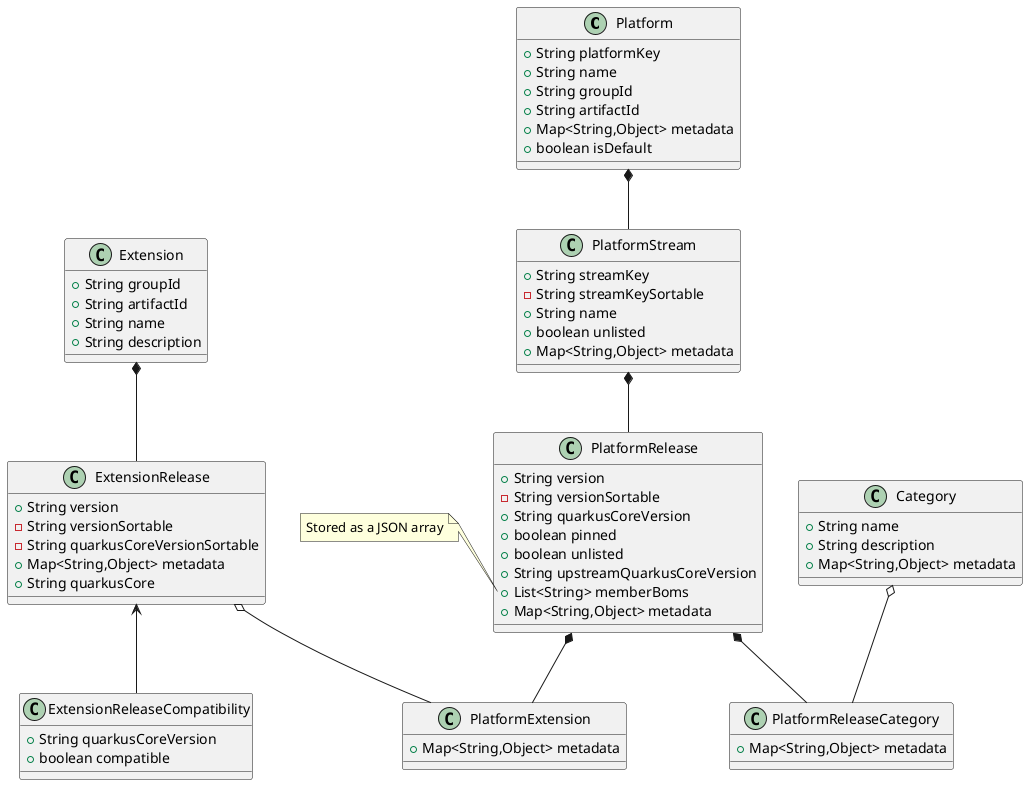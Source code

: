 @startuml
class Platform {
  + String platformKey
  + String name
  + String groupId
  + String artifactId
  + Map<String,Object> metadata
  + boolean isDefault
}

class PlatformStream {
  + String streamKey
  - String streamKeySortable
  + String name
  + boolean unlisted
  + Map<String,Object> metadata
}

class PlatformRelease {
  + String version
  - String versionSortable
  + String quarkusCoreVersion
  + boolean pinned
  + boolean unlisted
  + String upstreamQuarkusCoreVersion
  + List<String> memberBoms
  + Map<String,Object> metadata
}

class PlatformExtension {
  + Map<String,Object> metadata
}

class PlatformReleaseCategory {
  + Map<String,Object> metadata
}

class Extension {
  + String groupId
  + String artifactId
  + String name
  + String description
}

class ExtensionRelease {
  + String version
  - String versionSortable
  - String quarkusCoreVersionSortable
  + Map<String,Object> metadata
  + String quarkusCore
}

class Category {
  + String name
  + String description
  + Map<String,Object> metadata
}

class ExtensionReleaseCompatibility {
  + String quarkusCoreVersion
  + boolean compatible
}

note left of PlatformRelease::memberBoms
  Stored as a JSON array
end note

Category o-- PlatformReleaseCategory

Platform                *-- PlatformStream
PlatformStream          *-- PlatformRelease
PlatformRelease         *-- PlatformExtension
PlatformRelease         *-- PlatformReleaseCategory

Extension        *-- ExtensionRelease
ExtensionRelease o-- PlatformExtension
ExtensionRelease <-- ExtensionReleaseCompatibility
@enduml